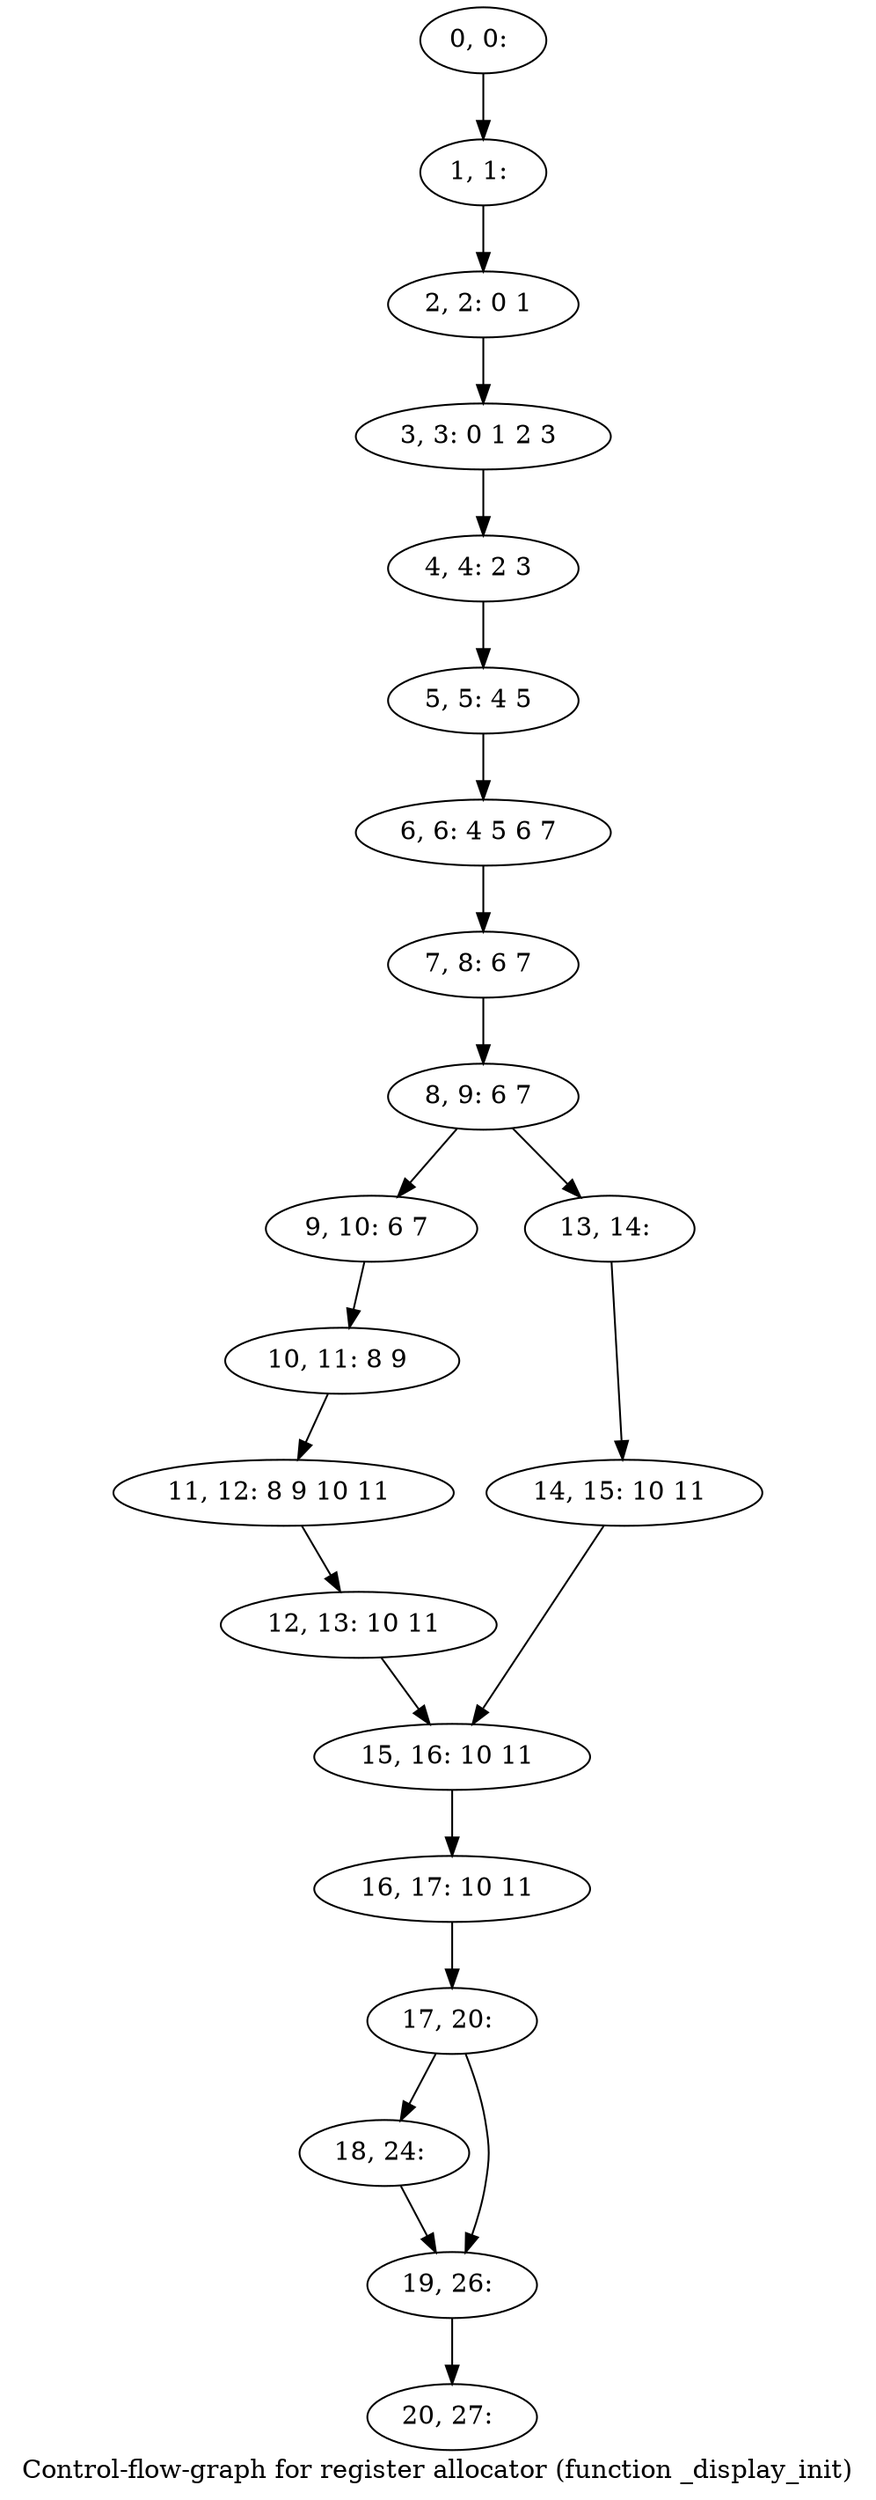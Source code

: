 digraph G {
graph [label="Control-flow-graph for register allocator (function _display_init)"]
0[label="0, 0: "];
1[label="1, 1: "];
2[label="2, 2: 0 1 "];
3[label="3, 3: 0 1 2 3 "];
4[label="4, 4: 2 3 "];
5[label="5, 5: 4 5 "];
6[label="6, 6: 4 5 6 7 "];
7[label="7, 8: 6 7 "];
8[label="8, 9: 6 7 "];
9[label="9, 10: 6 7 "];
10[label="10, 11: 8 9 "];
11[label="11, 12: 8 9 10 11 "];
12[label="12, 13: 10 11 "];
13[label="13, 14: "];
14[label="14, 15: 10 11 "];
15[label="15, 16: 10 11 "];
16[label="16, 17: 10 11 "];
17[label="17, 20: "];
18[label="18, 24: "];
19[label="19, 26: "];
20[label="20, 27: "];
0->1 ;
1->2 ;
2->3 ;
3->4 ;
4->5 ;
5->6 ;
6->7 ;
7->8 ;
8->9 ;
8->13 ;
9->10 ;
10->11 ;
11->12 ;
12->15 ;
13->14 ;
14->15 ;
15->16 ;
16->17 ;
17->18 ;
17->19 ;
18->19 ;
19->20 ;
}
